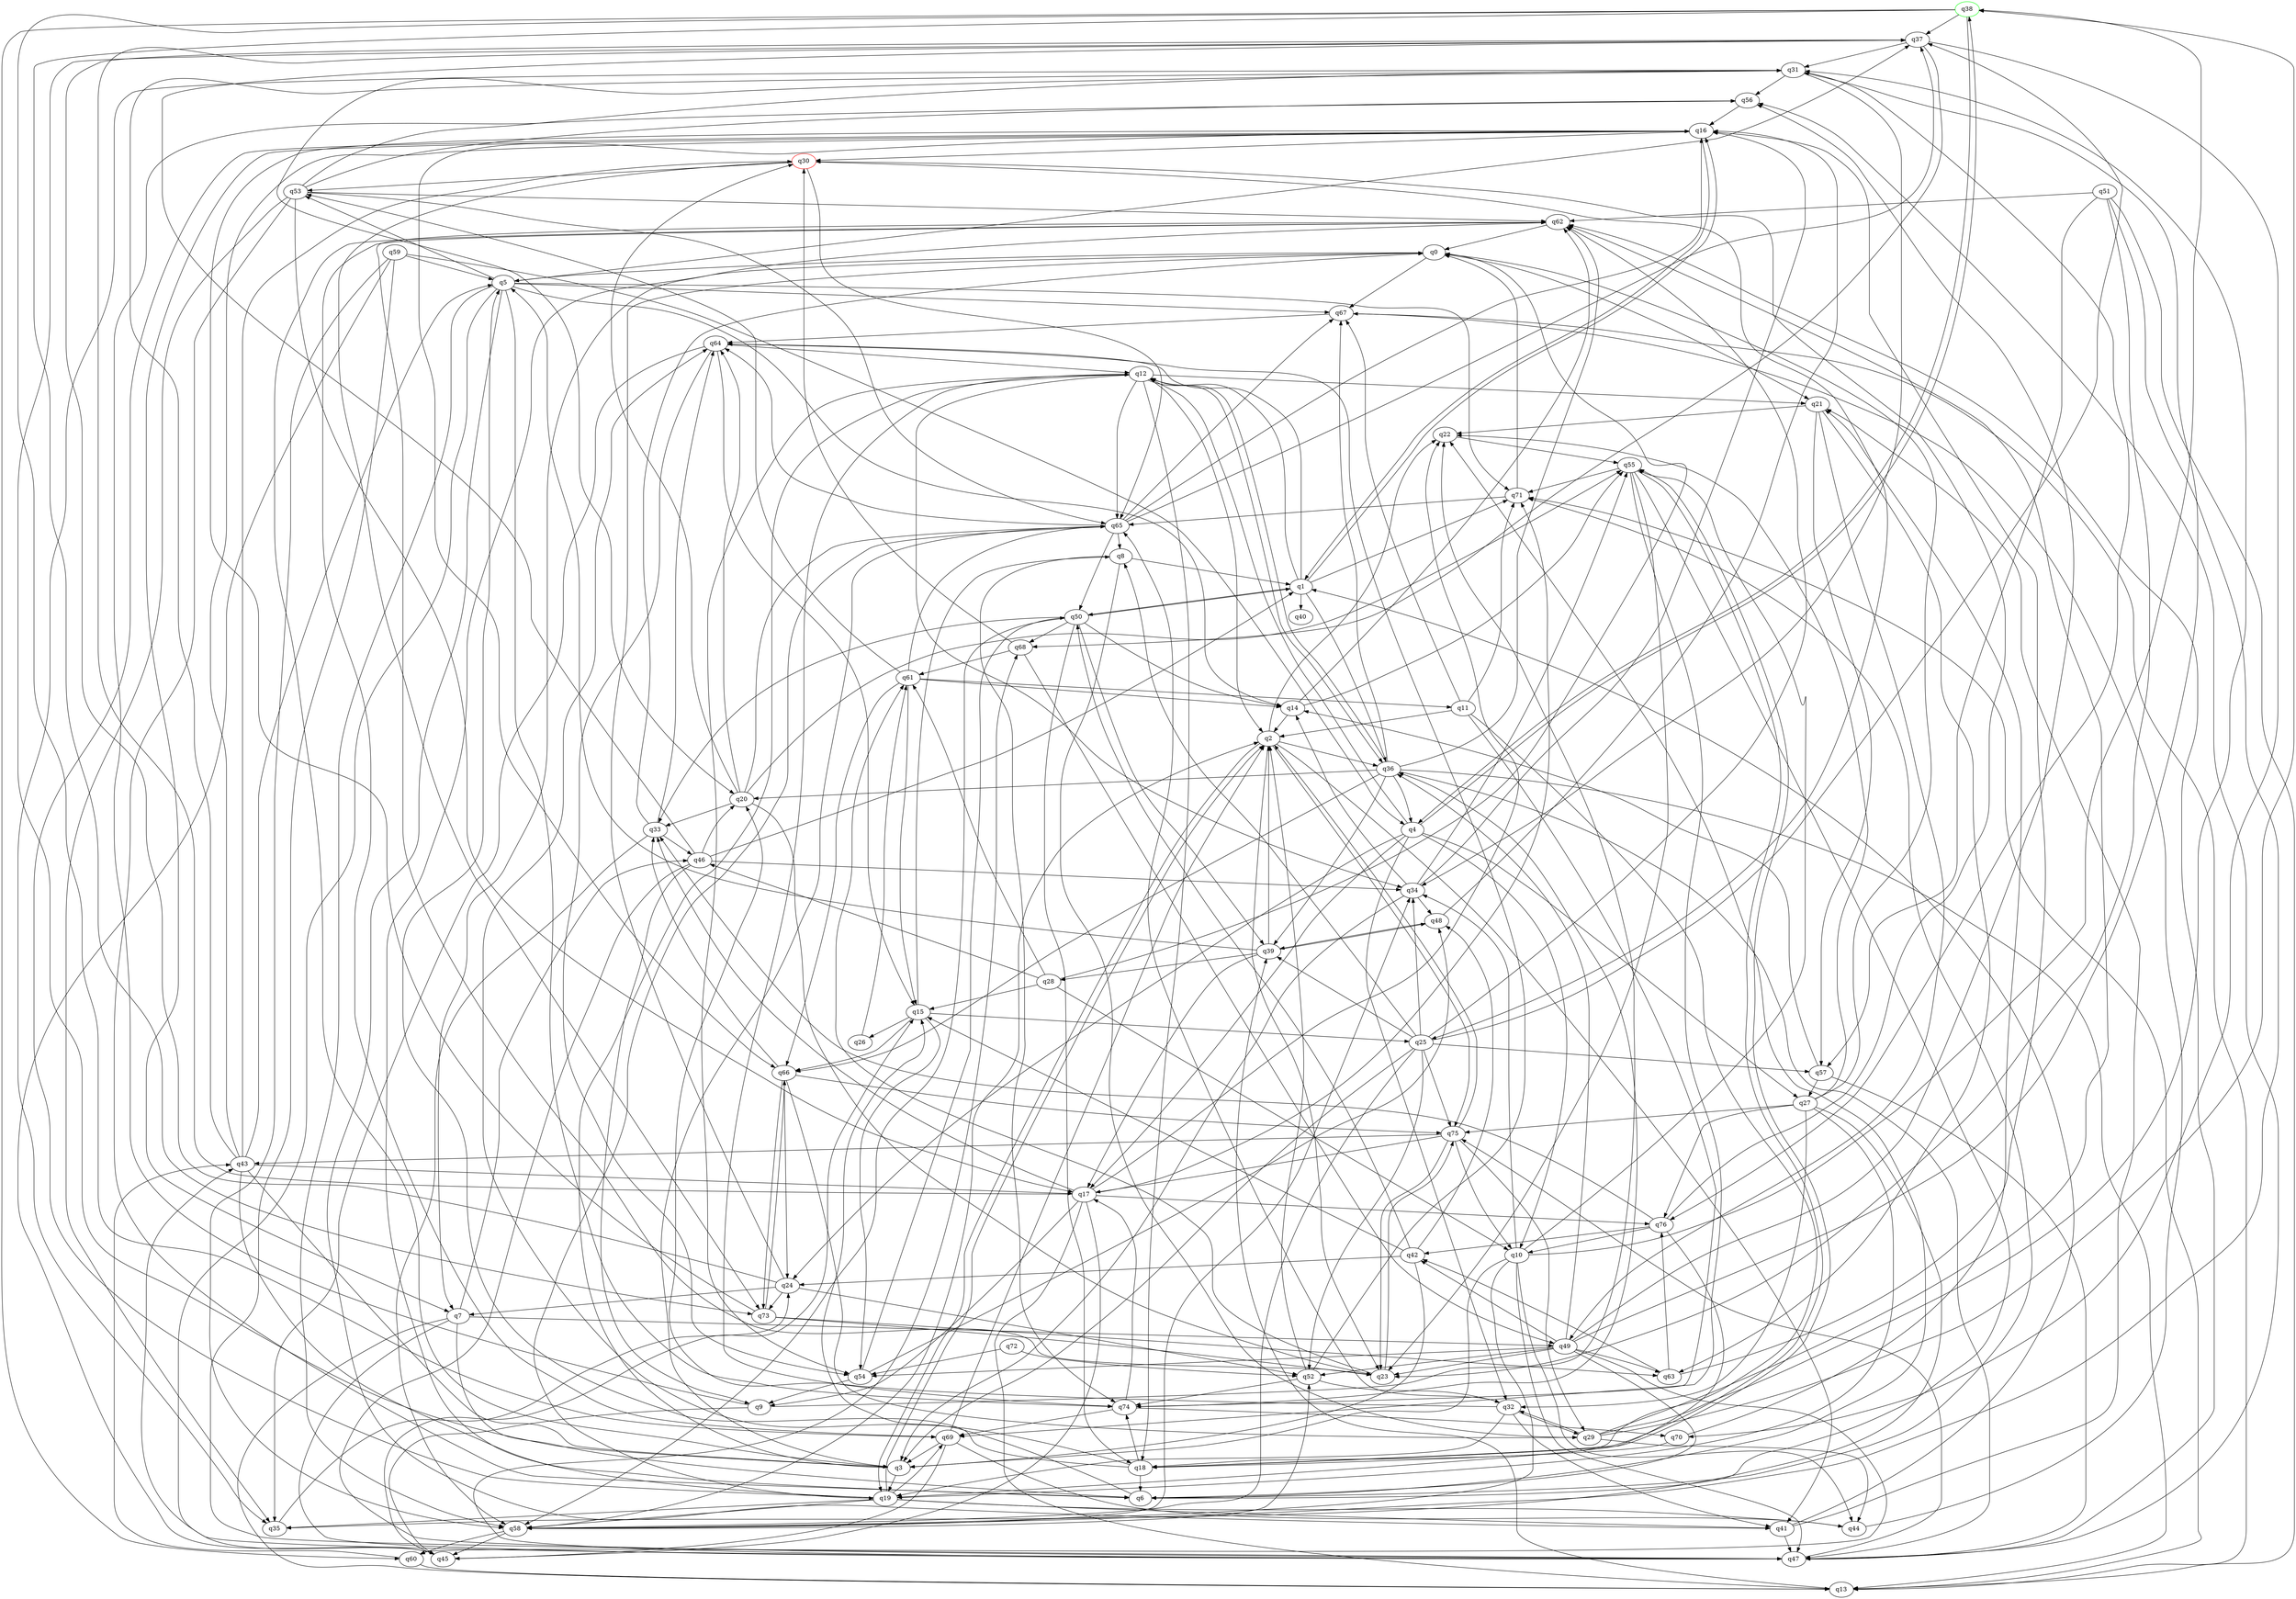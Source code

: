 digraph A{
q38 [initial=1,color=green];
q30 [final=1,color=red];
q0 -> q5;
q0 -> q21;
q0 -> q67;
q1 -> q12;
q1 -> q16;
q1 -> q36;
q1 -> q40;
q1 -> q50;
q1 -> q64;
q1 -> q71;
q2 -> q19;
q2 -> q22;
q2 -> q23;
q2 -> q36;
q2 -> q41;
q2 -> q75;
q3 -> q12;
q3 -> q19;
q3 -> q37;
q3 -> q62;
q4 -> q10;
q4 -> q12;
q4 -> q17;
q4 -> q24;
q4 -> q27;
q4 -> q32;
q4 -> q38;
q5 -> q14;
q5 -> q37;
q5 -> q41;
q5 -> q45;
q5 -> q53;
q5 -> q58;
q5 -> q67;
q5 -> q71;
q5 -> q74;
q6 -> q15;
q6 -> q22;
q6 -> q71;
q7 -> q6;
q7 -> q13;
q7 -> q46;
q7 -> q47;
q7 -> q49;
q8 -> q1;
q8 -> q29;
q8 -> q74;
q9 -> q22;
q9 -> q45;
q9 -> q56;
q10 -> q3;
q10 -> q34;
q10 -> q38;
q10 -> q44;
q10 -> q47;
q10 -> q55;
q10 -> q58;
q11 -> q2;
q11 -> q18;
q11 -> q67;
q11 -> q71;
q11 -> q74;
q12 -> q2;
q12 -> q18;
q12 -> q21;
q12 -> q34;
q12 -> q36;
q12 -> q54;
q12 -> q65;
q12 -> q74;
q13 -> q39;
q13 -> q71;
q14 -> q2;
q14 -> q55;
q14 -> q62;
q15 -> q8;
q15 -> q25;
q15 -> q26;
q15 -> q54;
q15 -> q66;
q16 -> q1;
q16 -> q7;
q16 -> q30;
q16 -> q66;
q17 -> q9;
q17 -> q13;
q17 -> q22;
q17 -> q33;
q17 -> q37;
q17 -> q45;
q17 -> q71;
q17 -> q76;
q18 -> q5;
q18 -> q6;
q18 -> q55;
q18 -> q64;
q18 -> q74;
q19 -> q0;
q19 -> q2;
q19 -> q16;
q19 -> q35;
q19 -> q41;
q19 -> q44;
q19 -> q58;
q19 -> q69;
q20 -> q23;
q20 -> q30;
q20 -> q33;
q20 -> q55;
q20 -> q64;
q20 -> q65;
q21 -> q22;
q21 -> q49;
q21 -> q57;
q21 -> q63;
q22 -> q55;
q23 -> q61;
q23 -> q62;
q23 -> q75;
q24 -> q0;
q24 -> q7;
q24 -> q37;
q24 -> q52;
q24 -> q73;
q25 -> q3;
q25 -> q8;
q25 -> q34;
q25 -> q37;
q25 -> q39;
q25 -> q52;
q25 -> q57;
q25 -> q58;
q25 -> q62;
q25 -> q75;
q26 -> q61;
q27 -> q0;
q27 -> q19;
q27 -> q22;
q27 -> q32;
q27 -> q35;
q27 -> q75;
q27 -> q76;
q28 -> q0;
q28 -> q10;
q28 -> q15;
q28 -> q46;
q28 -> q61;
q29 -> q31;
q29 -> q32;
q29 -> q38;
q29 -> q44;
q29 -> q62;
q30 -> q25;
q30 -> q53;
q30 -> q65;
q30 -> q73;
q31 -> q20;
q31 -> q34;
q31 -> q35;
q31 -> q56;
q31 -> q76;
q32 -> q19;
q32 -> q20;
q32 -> q29;
q32 -> q41;
q32 -> q65;
q33 -> q0;
q33 -> q46;
q33 -> q58;
q33 -> q64;
q34 -> q3;
q34 -> q14;
q34 -> q16;
q34 -> q48;
q34 -> q55;
q35 -> q24;
q36 -> q4;
q36 -> q12;
q36 -> q13;
q36 -> q20;
q36 -> q39;
q36 -> q47;
q36 -> q62;
q36 -> q66;
q36 -> q67;
q37 -> q31;
q37 -> q68;
q37 -> q70;
q38 -> q4;
q38 -> q37;
q38 -> q60;
q38 -> q69;
q38 -> q73;
q39 -> q2;
q39 -> q5;
q39 -> q17;
q39 -> q28;
q39 -> q48;
q41 -> q1;
q41 -> q21;
q41 -> q47;
q42 -> q3;
q42 -> q15;
q42 -> q24;
q42 -> q48;
q42 -> q50;
q43 -> q3;
q43 -> q5;
q43 -> q6;
q43 -> q16;
q43 -> q17;
q43 -> q30;
q43 -> q31;
q44 -> q67;
q45 -> q15;
q46 -> q1;
q46 -> q9;
q46 -> q20;
q46 -> q34;
q46 -> q37;
q46 -> q47;
q47 -> q43;
q47 -> q56;
q47 -> q62;
q47 -> q68;
q47 -> q75;
q48 -> q16;
q48 -> q39;
q49 -> q6;
q49 -> q23;
q49 -> q31;
q49 -> q36;
q49 -> q42;
q49 -> q52;
q49 -> q54;
q49 -> q56;
q49 -> q60;
q49 -> q63;
q50 -> q1;
q50 -> q14;
q50 -> q18;
q50 -> q33;
q50 -> q39;
q50 -> q58;
q50 -> q68;
q51 -> q13;
q51 -> q23;
q51 -> q57;
q51 -> q58;
q51 -> q62;
q52 -> q2;
q52 -> q32;
q52 -> q64;
q52 -> q74;
q53 -> q6;
q53 -> q17;
q53 -> q31;
q53 -> q35;
q53 -> q56;
q53 -> q62;
q53 -> q65;
q54 -> q9;
q54 -> q48;
q54 -> q50;
q55 -> q6;
q55 -> q18;
q55 -> q23;
q55 -> q69;
q55 -> q71;
q56 -> q16;
q57 -> q14;
q57 -> q27;
q57 -> q47;
q58 -> q2;
q58 -> q34;
q58 -> q45;
q58 -> q52;
q58 -> q60;
q59 -> q4;
q59 -> q5;
q59 -> q45;
q59 -> q47;
q59 -> q58;
q60 -> q13;
q60 -> q43;
q61 -> q11;
q61 -> q14;
q61 -> q15;
q61 -> q53;
q61 -> q65;
q61 -> q66;
q62 -> q0;
q62 -> q7;
q62 -> q69;
q63 -> q16;
q63 -> q42;
q63 -> q76;
q64 -> q12;
q64 -> q15;
q64 -> q35;
q64 -> q54;
q65 -> q3;
q65 -> q8;
q65 -> q16;
q65 -> q19;
q65 -> q37;
q65 -> q50;
q65 -> q64;
q65 -> q67;
q66 -> q24;
q66 -> q29;
q66 -> q33;
q66 -> q73;
q66 -> q75;
q67 -> q13;
q67 -> q64;
q68 -> q30;
q68 -> q49;
q68 -> q61;
q69 -> q2;
q69 -> q3;
q69 -> q44;
q69 -> q45;
q70 -> q18;
q70 -> q21;
q71 -> q0;
q71 -> q65;
q72 -> q52;
q72 -> q54;
q73 -> q16;
q73 -> q23;
q73 -> q63;
q73 -> q66;
q74 -> q17;
q74 -> q36;
q74 -> q69;
q74 -> q70;
q75 -> q2;
q75 -> q10;
q75 -> q17;
q75 -> q23;
q75 -> q29;
q75 -> q43;
q76 -> q10;
q76 -> q19;
q76 -> q30;
q76 -> q33;
q76 -> q42;
}